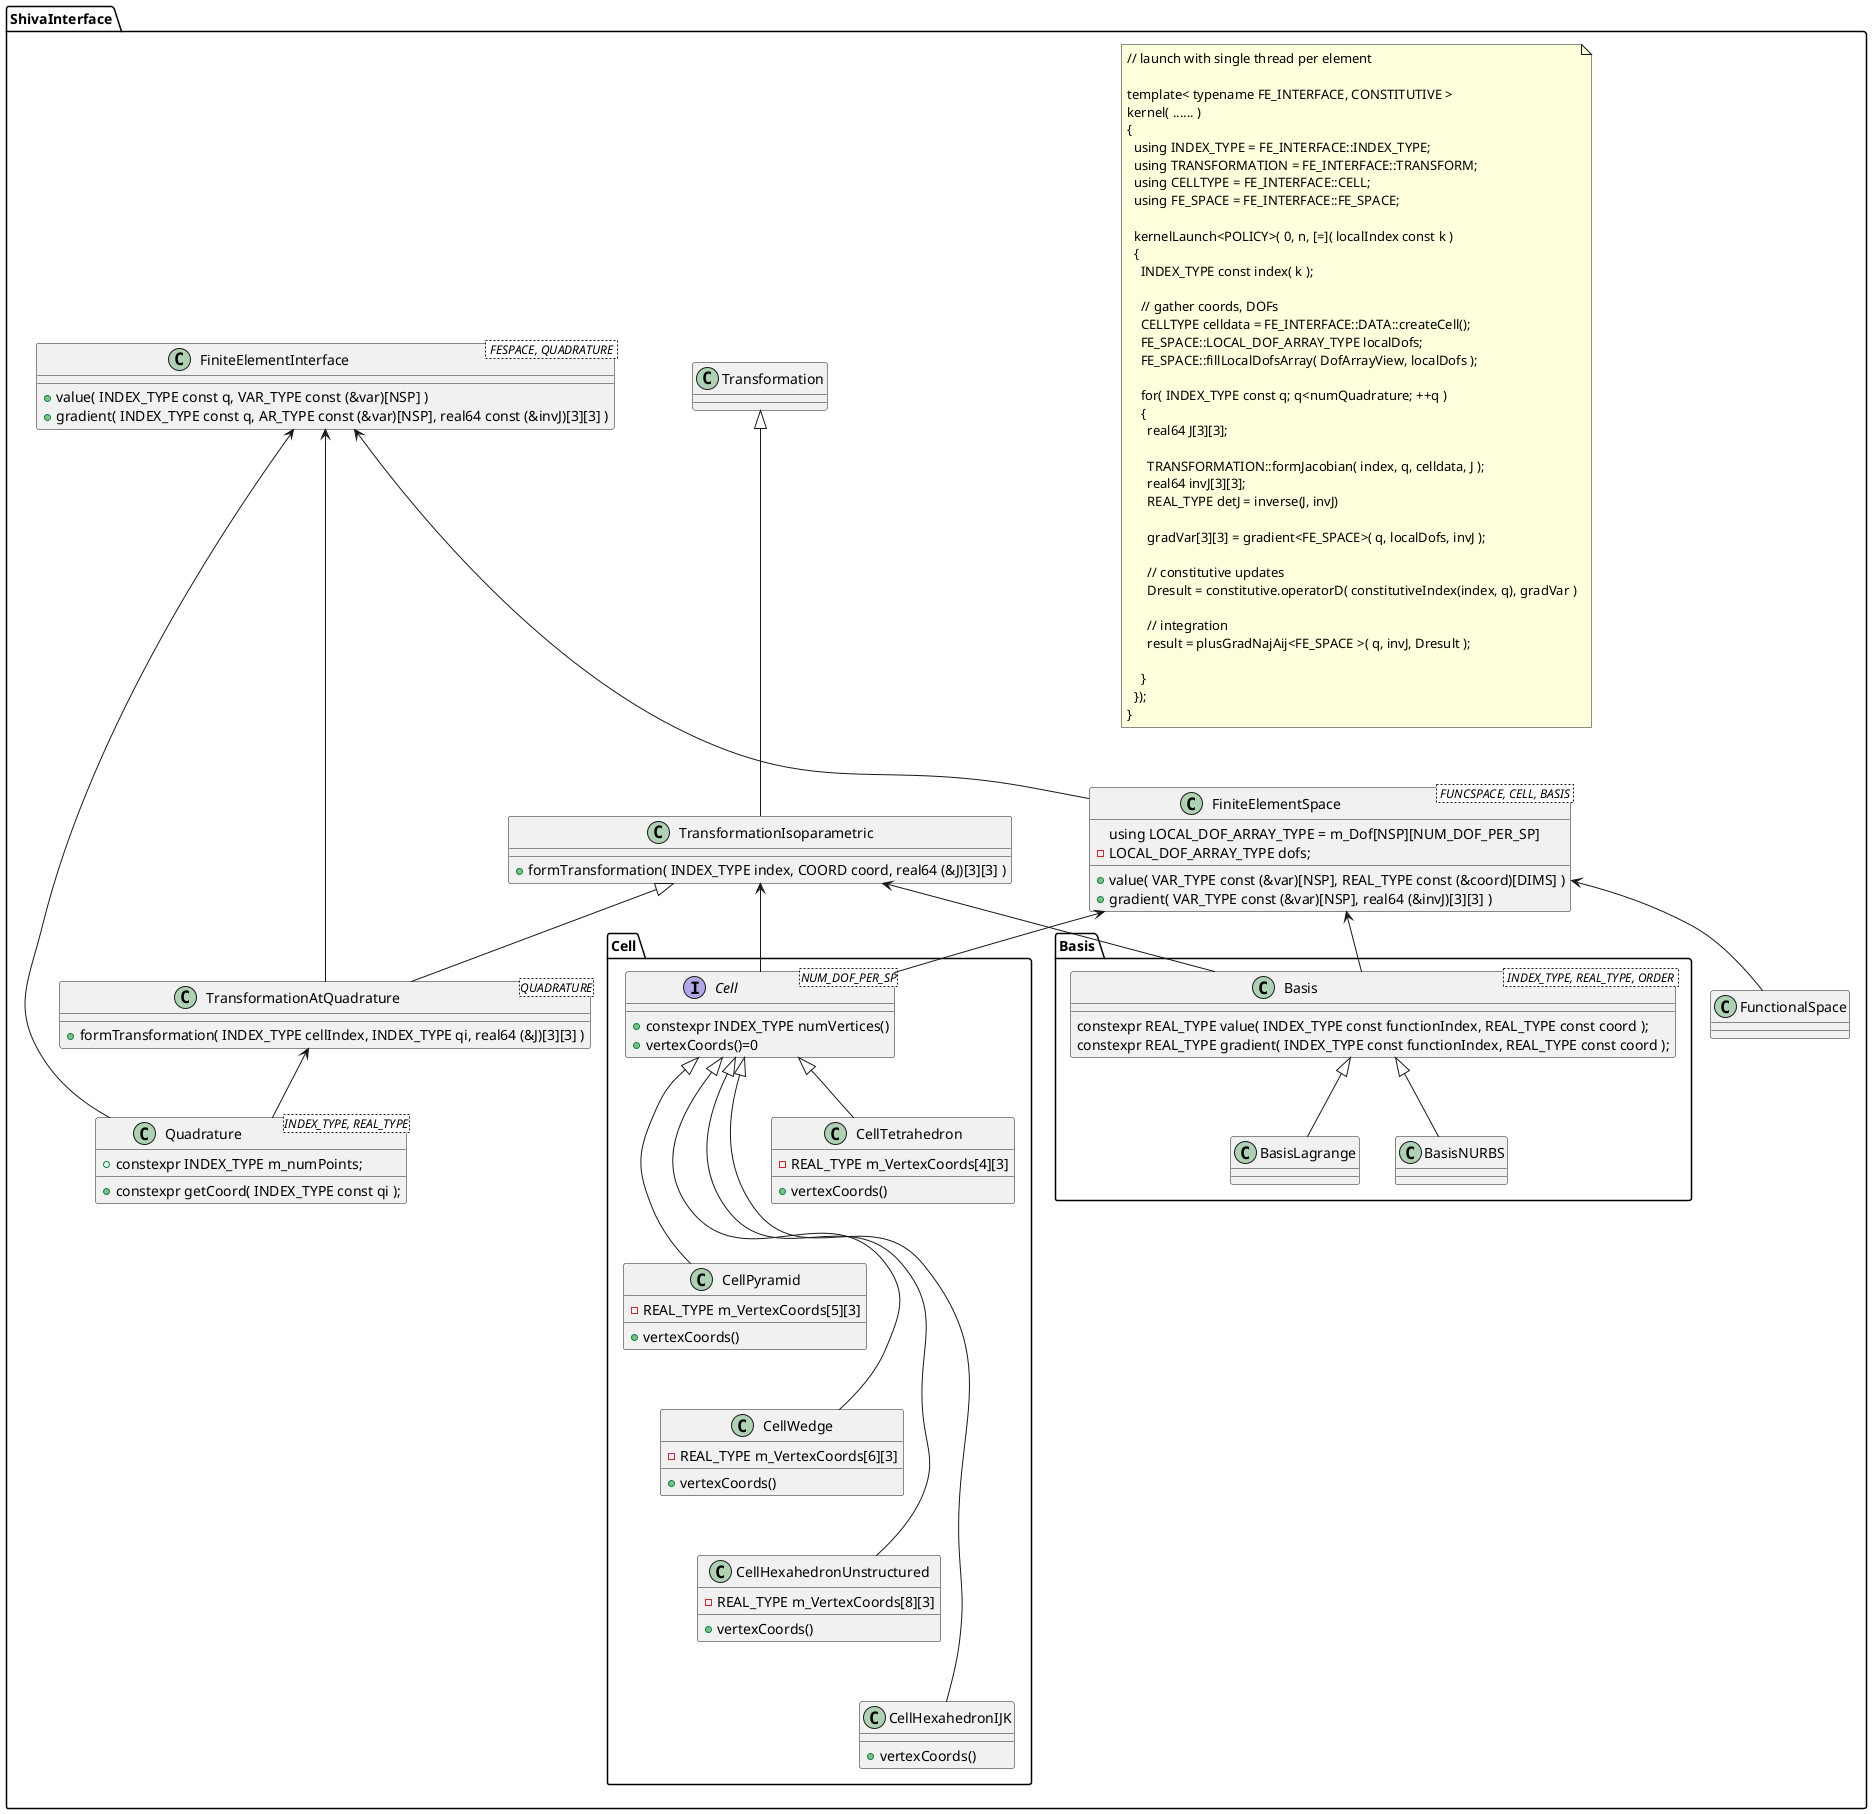 @startuml(id=ShivaInterface)

!pragma useNewPackage
set separator .


namespace ShivaInterface {

note as N1
  // launch with single thread per element

  template< typename FE_INTERFACE, CONSTITUTIVE >
  kernel( ...... )
  {
    using INDEX_TYPE = FE_INTERFACE::INDEX_TYPE;
    using TRANSFORMATION = FE_INTERFACE::TRANSFORM;
    using CELLTYPE = FE_INTERFACE::CELL;
    using FE_SPACE = FE_INTERFACE::FE_SPACE;

    kernelLaunch<POLICY>( 0, n, [=]( localIndex const k )
    {
      INDEX_TYPE const index( k );

      // gather coords, DOFs
      CELLTYPE celldata = FE_INTERFACE::DATA::createCell();
      FE_SPACE::LOCAL_DOF_ARRAY_TYPE localDofs;
      FE_SPACE::fillLocalDofsArray( DofArrayView, localDofs );

      for( INDEX_TYPE const q; q<numQuadrature; ++q )
      {
        real64 J[3][3];

        TRANSFORMATION::formJacobian( index, q, celldata, J );
        real64 invJ[3][3];
        REAL_TYPE detJ = inverse(J, invJ)

        gradVar[3][3] = gradient<FE_SPACE>( q, localDofs, invJ );
        
        // constitutive updates
        Dresult = constitutive.operatorD( constitutiveIndex(index, q), gradVar )

        // integration 
        result = plusGradNajAij<FE_SPACE >( q, invJ, Dresult );

      }
    });
  }
endnote



class Transformation {
}

class TransformationIsoparametric {
  +formTransformation( INDEX_TYPE index, COORD coord, real64 (&J)[3][3] )


}

class TransformationAtQuadrature<QUADRATURE> {
  +formTransformation( INDEX_TYPE cellIndex, INDEX_TYPE qi, real64 (&J)[3][3] )
}

class FiniteElementSpace< FUNCSPACE, CELL, BASIS > {
  +value( VAR_TYPE const (&var)[NSP], REAL_TYPE const (&coord)[DIMS] )
  +gradient( VAR_TYPE const (&var)[NSP], real64 (&invJ)[3][3] )
  using LOCAL_DOF_ARRAY_TYPE = m_Dof[NSP][NUM_DOF_PER_SP]
  -LOCAL_DOF_ARRAY_TYPE dofs;
}

class FiniteElementInterface< FESPACE, QUADRATURE >  {
  +value( INDEX_TYPE const q, VAR_TYPE const (&var)[NSP] )
  +gradient( INDEX_TYPE const q, AR_TYPE const (&var)[NSP], real64 const (&invJ)[3][3] )
}


namespace Basis {
class Basis< INDEX_TYPE, REAL_TYPE, ORDER > {
  constexpr REAL_TYPE value( INDEX_TYPE const functionIndex, REAL_TYPE const coord );
  constexpr REAL_TYPE gradient( INDEX_TYPE const functionIndex, REAL_TYPE const coord );
}

class BasisLagrange {

}

class BasisNURBS {
}

Basis <|-- BasisLagrange
Basis <|-- BasisNURBS

}

class Quadrature<INDEX_TYPE, REAL_TYPE> {
+constexpr INDEX_TYPE m_numPoints;
+constexpr getCoord( INDEX_TYPE const qi );
}


namespace Cell {
interface Cell<NUM_DOF_PER_SP> {
  +constexpr INDEX_TYPE numVertices()
  +vertexCoords()=0
}

class CellTetrahedron {
  -REAL_TYPE m_VertexCoords[4][3]
  +vertexCoords()
}

class CellPyramid {
  -REAL_TYPE m_VertexCoords[5][3]
  +vertexCoords()
}

class CellWedge {
  -REAL_TYPE m_VertexCoords[6][3]
  +vertexCoords()
}

class CellHexahedronUnstructured {
  -REAL_TYPE m_VertexCoords[8][3]
  +vertexCoords()
}

class CellHexahedronIJK {
  +vertexCoords()
}




Cell <|-- CellTetrahedron
Cell <|--- CellPyramid
Cell <|---- CellWedge
Cell <|----- CellHexahedronUnstructured
Cell <|------ CellHexahedronIJK
}


FiniteElementInterface <-- FiniteElementSpace
FiniteElementInterface <-- Quadrature
FiniteElementSpace <-- FunctionalSpace
FiniteElementSpace <-- Basis.Basis
FiniteElementSpace <-- Cell.Cell

Transformation <|-- TransformationIsoparametric
TransformationIsoparametric <|-- TransformationAtQuadrature
TransformationIsoparametric <-- Basis.Basis
TransformationIsoparametric <-- Cell.Cell
TransformationAtQuadrature <-- Quadrature

FiniteElementInterface <-- TransformationAtQuadrature

}


@enduml